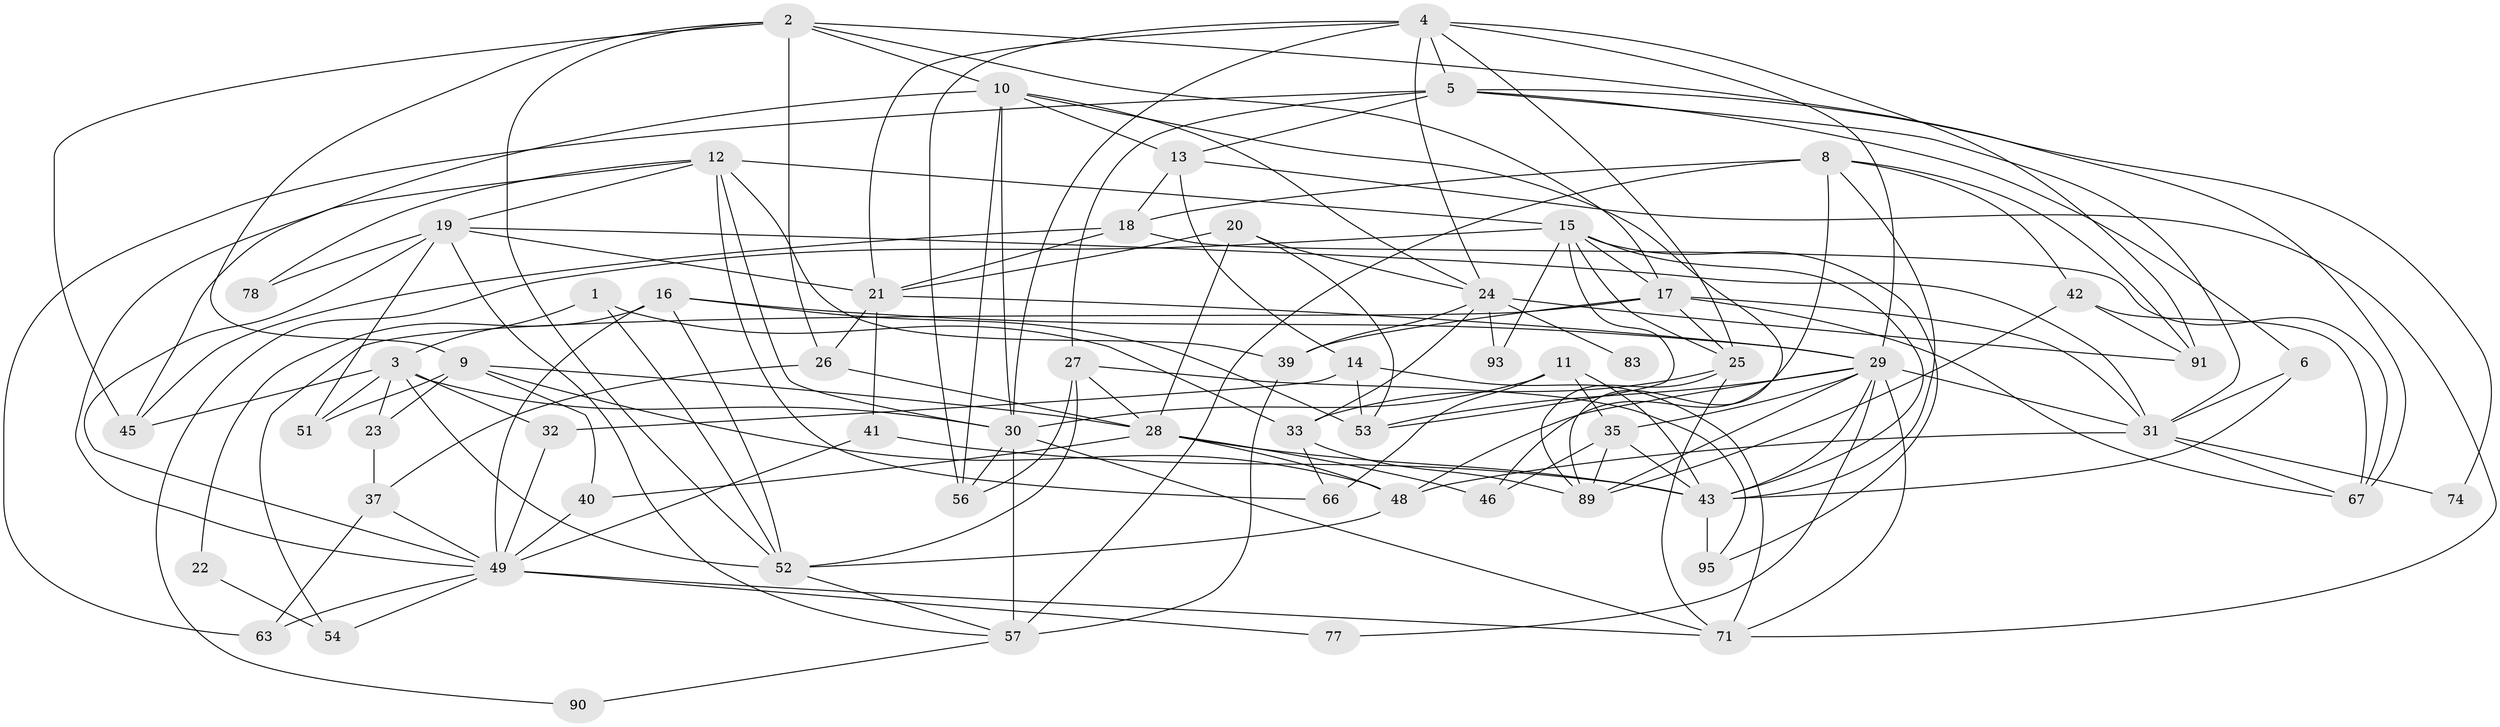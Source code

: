 // original degree distribution, {3: 0.3, 4: 0.28, 5: 0.14, 6: 0.07, 2: 0.13, 7: 0.05, 8: 0.02, 9: 0.01}
// Generated by graph-tools (version 1.1) at 2025/11/02/21/25 10:11:14]
// undirected, 62 vertices, 156 edges
graph export_dot {
graph [start="1"]
  node [color=gray90,style=filled];
  1;
  2 [super="+34"];
  3 [super="+62"];
  4 [super="+7"];
  5 [super="+80"];
  6;
  8 [super="+92"];
  9 [super="+87"];
  10 [super="+59"];
  11 [super="+60"];
  12 [super="+36"];
  13 [super="+96"];
  14;
  15 [super="+98"];
  16 [super="+44"];
  17 [super="+86"];
  18 [super="+69"];
  19 [super="+73"];
  20 [super="+38"];
  21 [super="+47"];
  22;
  23;
  24 [super="+70"];
  25 [super="+61"];
  26 [super="+84"];
  27 [super="+75"];
  28 [super="+88"];
  29 [super="+55"];
  30 [super="+58"];
  31 [super="+64"];
  32;
  33 [super="+72"];
  35;
  37 [super="+68"];
  39 [super="+65"];
  40;
  41;
  42;
  43 [super="+94"];
  45 [super="+50"];
  46;
  48 [super="+100"];
  49 [super="+81"];
  51;
  52 [super="+99"];
  53 [super="+82"];
  54;
  56;
  57 [super="+85"];
  63;
  66;
  67 [super="+79"];
  71 [super="+76"];
  74;
  77;
  78;
  83;
  89 [super="+97"];
  90;
  91;
  93;
  95;
  1 -- 3;
  1 -- 33;
  1 -- 52;
  2 -- 26;
  2 -- 17;
  2 -- 52;
  2 -- 9;
  2 -- 10;
  2 -- 45;
  2 -- 67;
  3 -- 23;
  3 -- 32;
  3 -- 51;
  3 -- 52;
  3 -- 45;
  3 -- 30;
  4 -- 56;
  4 -- 21;
  4 -- 30;
  4 -- 5;
  4 -- 24;
  4 -- 25;
  4 -- 91;
  4 -- 29;
  5 -- 31;
  5 -- 6;
  5 -- 63;
  5 -- 13;
  5 -- 74;
  5 -- 27;
  6 -- 43;
  6 -- 31;
  8 -- 43;
  8 -- 57 [weight=2];
  8 -- 18;
  8 -- 42;
  8 -- 91;
  8 -- 46;
  9 -- 48;
  9 -- 51;
  9 -- 23;
  9 -- 40;
  9 -- 28;
  10 -- 89;
  10 -- 56;
  10 -- 30;
  10 -- 24;
  10 -- 45;
  10 -- 13;
  11 -- 35;
  11 -- 66;
  11 -- 43;
  11 -- 30;
  12 -- 30;
  12 -- 66;
  12 -- 78;
  12 -- 15;
  12 -- 19;
  12 -- 49;
  12 -- 39;
  13 -- 14;
  13 -- 18;
  13 -- 71;
  14 -- 53;
  14 -- 32;
  14 -- 71;
  15 -- 43;
  15 -- 17;
  15 -- 93;
  15 -- 95;
  15 -- 25;
  15 -- 90;
  15 -- 53;
  16 -- 53;
  16 -- 29;
  16 -- 49;
  16 -- 52;
  16 -- 22;
  17 -- 25;
  17 -- 54;
  17 -- 39;
  17 -- 31;
  17 -- 67;
  18 -- 21;
  18 -- 45;
  18 -- 67;
  19 -- 31 [weight=2];
  19 -- 78;
  19 -- 49;
  19 -- 51;
  19 -- 21;
  19 -- 57;
  20 -- 28;
  20 -- 24;
  20 -- 53;
  20 -- 21;
  21 -- 41;
  21 -- 26 [weight=2];
  21 -- 29;
  22 -- 54;
  23 -- 37;
  24 -- 91;
  24 -- 39;
  24 -- 83 [weight=2];
  24 -- 93;
  24 -- 33;
  25 -- 33;
  25 -- 89;
  25 -- 71;
  26 -- 37;
  26 -- 28;
  27 -- 52;
  27 -- 56;
  27 -- 28;
  27 -- 95;
  28 -- 40;
  28 -- 43;
  28 -- 46;
  28 -- 48;
  29 -- 48;
  29 -- 77;
  29 -- 35;
  29 -- 43;
  29 -- 89;
  29 -- 31;
  29 -- 53;
  29 -- 71;
  30 -- 56;
  30 -- 57;
  30 -- 71;
  31 -- 48;
  31 -- 67;
  31 -- 74;
  32 -- 49;
  33 -- 89;
  33 -- 66;
  35 -- 46;
  35 -- 89;
  35 -- 43;
  37 -- 63;
  37 -- 49;
  39 -- 57;
  40 -- 49;
  41 -- 43;
  41 -- 49;
  42 -- 89;
  42 -- 67;
  42 -- 91;
  43 -- 95;
  48 -- 52;
  49 -- 54;
  49 -- 63;
  49 -- 77;
  49 -- 71;
  52 -- 57;
  57 -- 90;
}
